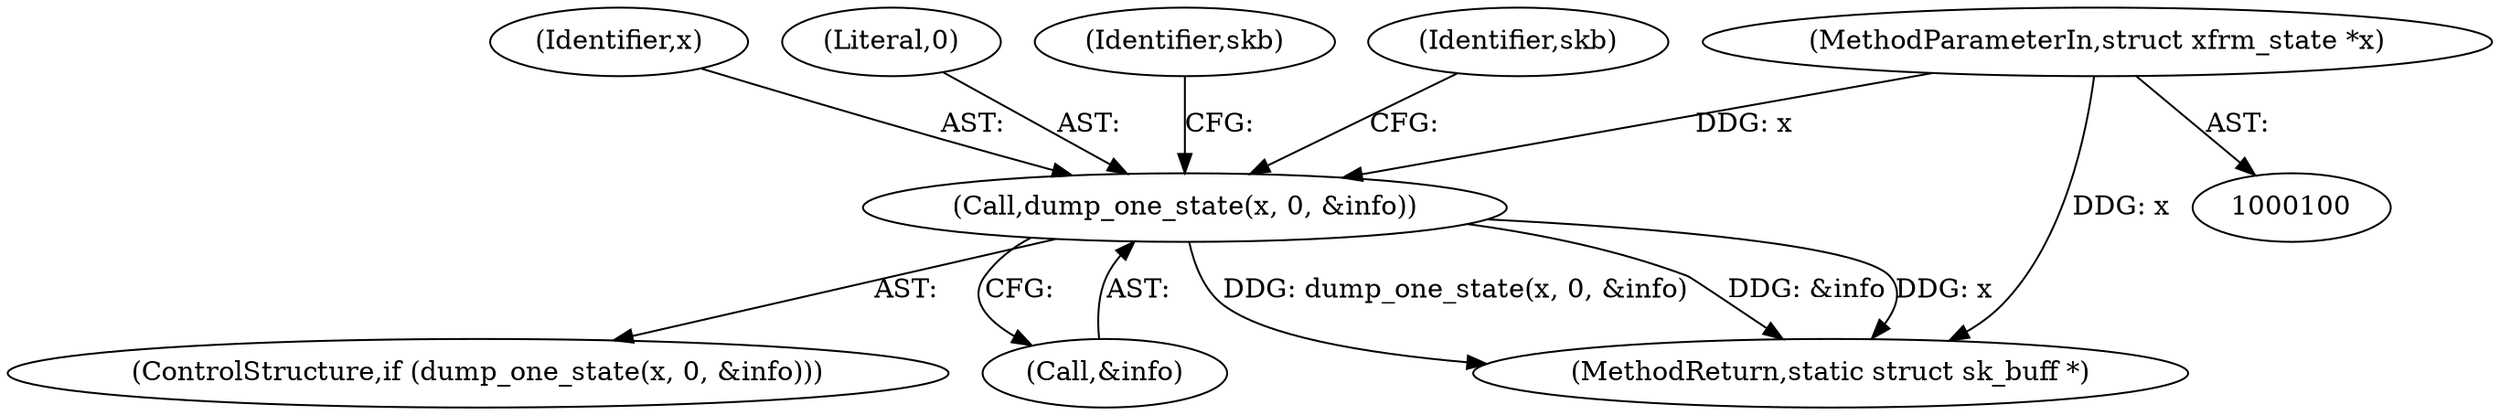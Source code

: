 digraph "1_linux_864745d291b5ba80ea0bd0edcbe67273de368836@del" {
"1000140" [label="(Call,dump_one_state(x, 0, &info))"];
"1000102" [label="(MethodParameterIn,struct xfrm_state *x)"];
"1000139" [label="(ControlStructure,if (dump_one_state(x, 0, &info)))"];
"1000102" [label="(MethodParameterIn,struct xfrm_state *x)"];
"1000141" [label="(Identifier,x)"];
"1000142" [label="(Literal,0)"];
"1000143" [label="(Call,&info)"];
"1000152" [label="(MethodReturn,static struct sk_buff *)"];
"1000140" [label="(Call,dump_one_state(x, 0, &info))"];
"1000151" [label="(Identifier,skb)"];
"1000147" [label="(Identifier,skb)"];
"1000140" -> "1000139"  [label="AST: "];
"1000140" -> "1000143"  [label="CFG: "];
"1000141" -> "1000140"  [label="AST: "];
"1000142" -> "1000140"  [label="AST: "];
"1000143" -> "1000140"  [label="AST: "];
"1000147" -> "1000140"  [label="CFG: "];
"1000151" -> "1000140"  [label="CFG: "];
"1000140" -> "1000152"  [label="DDG: dump_one_state(x, 0, &info)"];
"1000140" -> "1000152"  [label="DDG: &info"];
"1000140" -> "1000152"  [label="DDG: x"];
"1000102" -> "1000140"  [label="DDG: x"];
"1000102" -> "1000100"  [label="AST: "];
"1000102" -> "1000152"  [label="DDG: x"];
}
